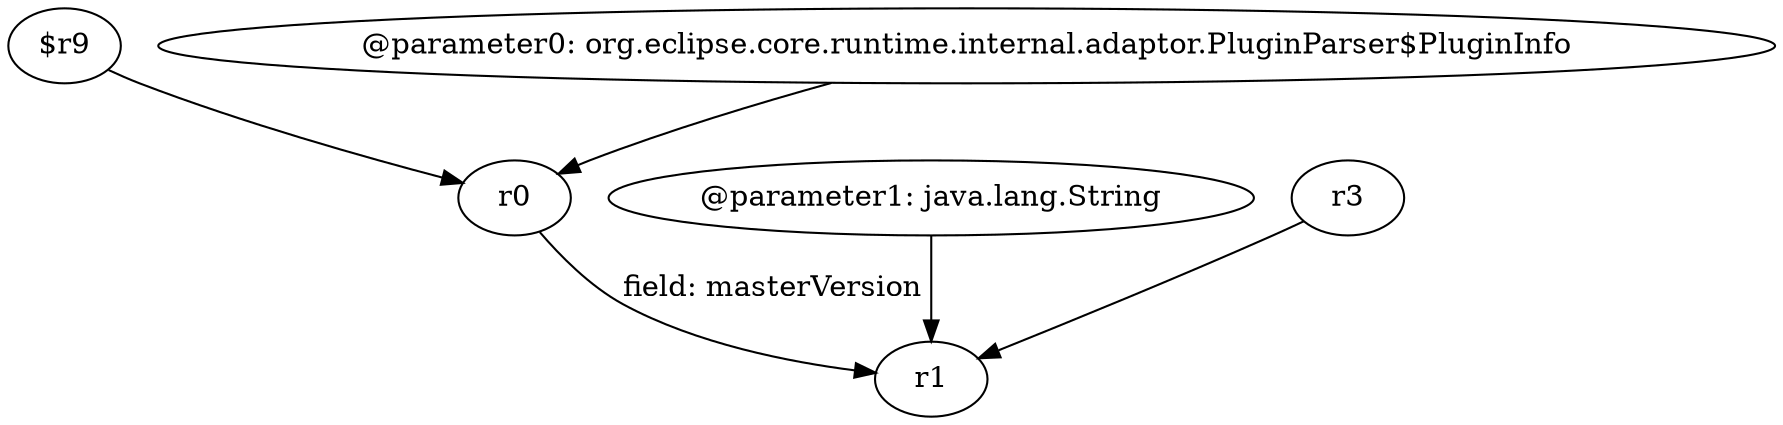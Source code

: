 digraph g {
0[label="$r9"]
1[label="r0"]
0->1[label=""]
2[label="@parameter1: java.lang.String"]
3[label="r1"]
2->3[label=""]
4[label="@parameter0: org.eclipse.core.runtime.internal.adaptor.PluginParser$PluginInfo"]
4->1[label=""]
5[label="r3"]
5->3[label=""]
1->3[label="field: masterVersion"]
}
